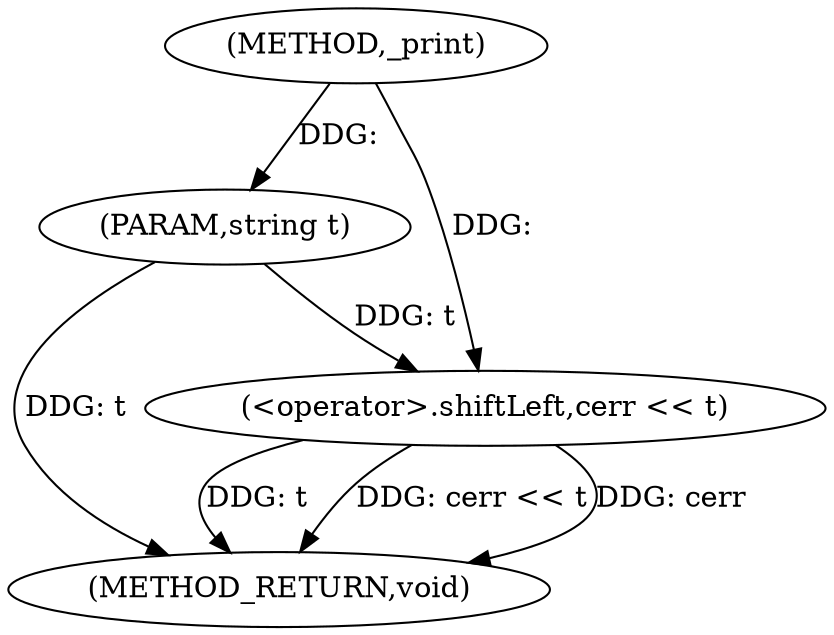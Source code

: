 digraph "_print" {  
"1000123" [label = "(METHOD,_print)" ]
"1000129" [label = "(METHOD_RETURN,void)" ]
"1000124" [label = "(PARAM,string t)" ]
"1000126" [label = "(<operator>.shiftLeft,cerr << t)" ]
  "1000124" -> "1000129"  [ label = "DDG: t"] 
  "1000126" -> "1000129"  [ label = "DDG: t"] 
  "1000126" -> "1000129"  [ label = "DDG: cerr << t"] 
  "1000126" -> "1000129"  [ label = "DDG: cerr"] 
  "1000123" -> "1000124"  [ label = "DDG: "] 
  "1000123" -> "1000126"  [ label = "DDG: "] 
  "1000124" -> "1000126"  [ label = "DDG: t"] 
}
